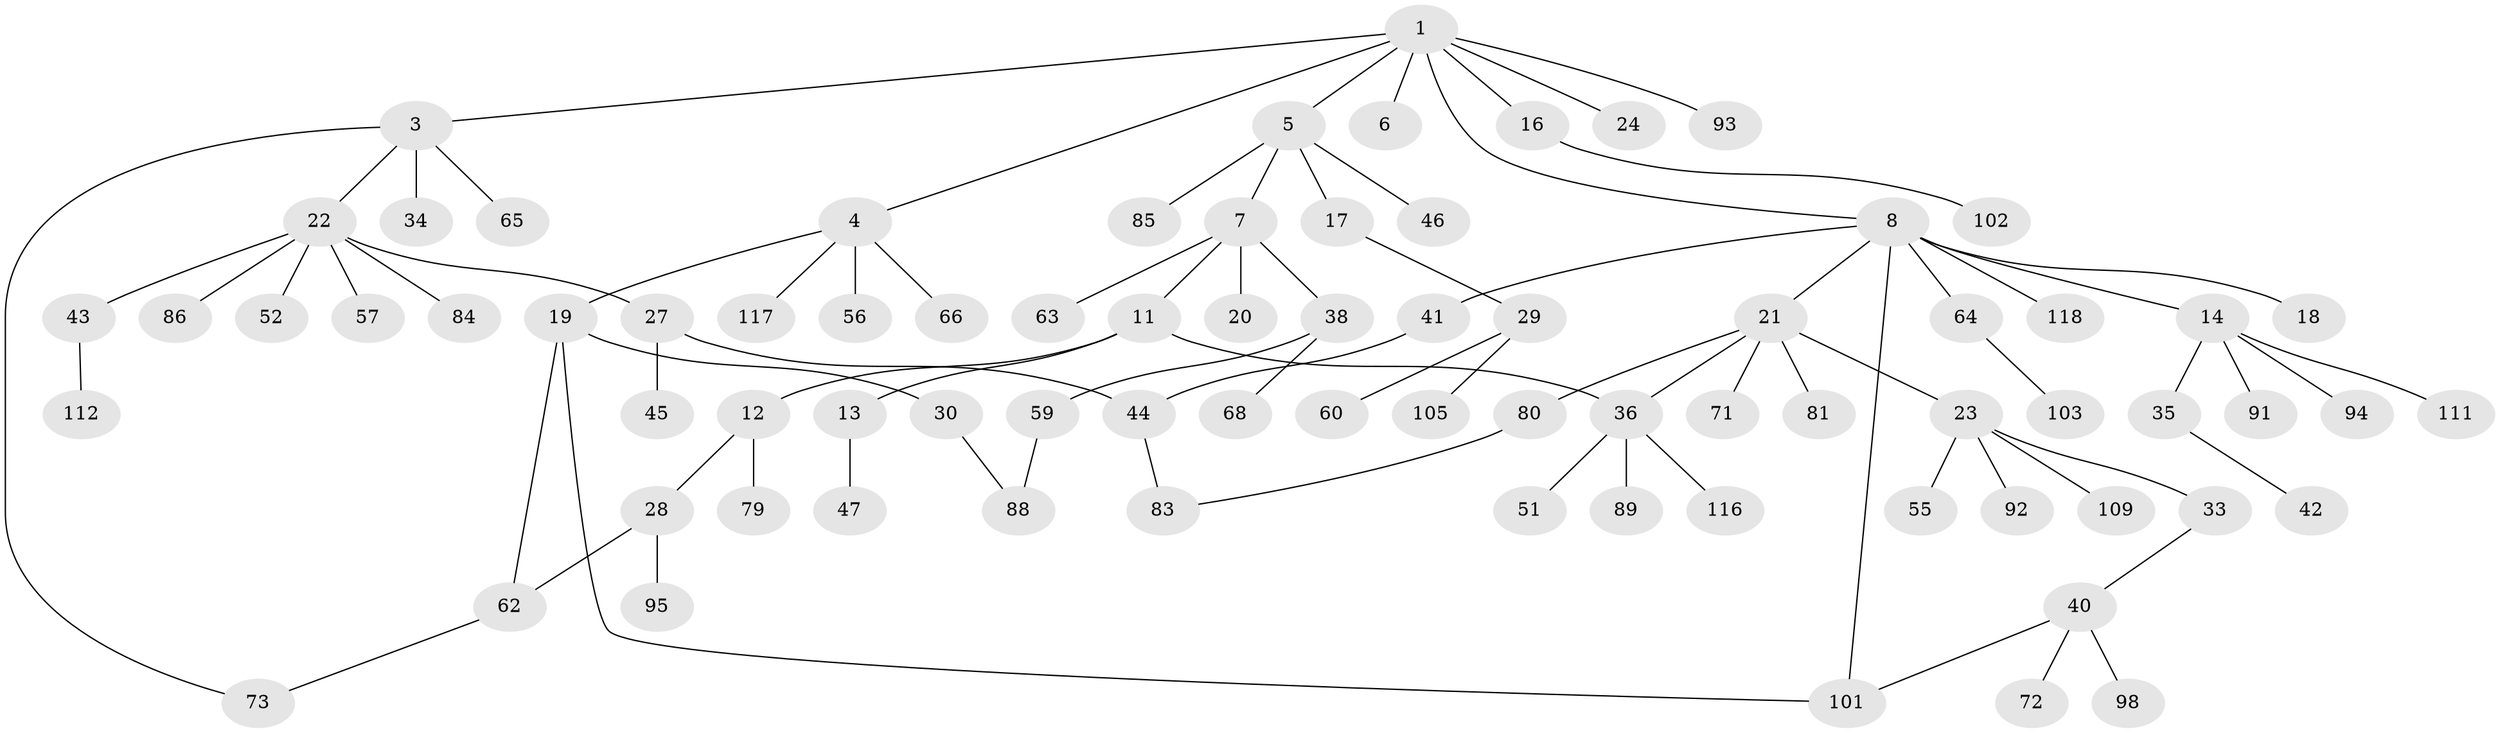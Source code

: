 // original degree distribution, {6: 0.025, 4: 0.08333333333333333, 5: 0.041666666666666664, 2: 0.275, 3: 0.125, 1: 0.44166666666666665, 7: 0.008333333333333333}
// Generated by graph-tools (version 1.1) at 2025/41/03/06/25 10:41:26]
// undirected, 78 vertices, 85 edges
graph export_dot {
graph [start="1"]
  node [color=gray90,style=filled];
  1 [super="+2"];
  3 [super="+106"];
  4 [super="+31"];
  5 [super="+10"];
  6 [super="+100"];
  7 [super="+25"];
  8 [super="+9"];
  11 [super="+120"];
  12 [super="+75"];
  13 [super="+69"];
  14 [super="+15"];
  16;
  17 [super="+74"];
  18;
  19 [super="+26"];
  20 [super="+70"];
  21 [super="+76"];
  22 [super="+32"];
  23 [super="+78"];
  24;
  27 [super="+39"];
  28 [super="+53"];
  29 [super="+54"];
  30 [super="+48"];
  33;
  34 [super="+97"];
  35 [super="+37"];
  36 [super="+49"];
  38 [super="+119"];
  40 [super="+96"];
  41 [super="+50"];
  42;
  43;
  44 [super="+87"];
  45 [super="+99"];
  46 [super="+58"];
  47 [super="+77"];
  51 [super="+61"];
  52;
  55;
  56;
  57;
  59 [super="+110"];
  60;
  62 [super="+67"];
  63 [super="+90"];
  64 [super="+82"];
  65;
  66;
  68;
  71;
  72 [super="+107"];
  73;
  79;
  80;
  81 [super="+114"];
  83 [super="+115"];
  84;
  85;
  86 [super="+104"];
  88;
  89;
  91;
  92 [super="+113"];
  93;
  94 [super="+108"];
  95;
  98;
  101;
  102;
  103;
  105;
  109;
  111;
  112;
  116;
  117;
  118;
  1 -- 3;
  1 -- 4;
  1 -- 8;
  1 -- 16;
  1 -- 24;
  1 -- 5;
  1 -- 93;
  1 -- 6;
  3 -- 22;
  3 -- 34;
  3 -- 65;
  3 -- 73;
  4 -- 19;
  4 -- 56;
  4 -- 66;
  4 -- 117;
  5 -- 7;
  5 -- 46;
  5 -- 17;
  5 -- 85;
  7 -- 11;
  7 -- 20;
  7 -- 63;
  7 -- 38;
  8 -- 21;
  8 -- 101;
  8 -- 64;
  8 -- 18;
  8 -- 118;
  8 -- 41;
  8 -- 14;
  11 -- 12;
  11 -- 13;
  11 -- 36;
  12 -- 28;
  12 -- 79;
  13 -- 47;
  14 -- 111;
  14 -- 35;
  14 -- 91;
  14 -- 94;
  16 -- 102;
  17 -- 29;
  19 -- 30;
  19 -- 101;
  19 -- 62;
  21 -- 23;
  21 -- 36;
  21 -- 71;
  21 -- 81;
  21 -- 80;
  22 -- 27;
  22 -- 43;
  22 -- 52;
  22 -- 57;
  22 -- 86;
  22 -- 84;
  23 -- 33;
  23 -- 55;
  23 -- 109;
  23 -- 92;
  27 -- 45;
  27 -- 44;
  28 -- 62;
  28 -- 95;
  29 -- 60;
  29 -- 105;
  30 -- 88;
  33 -- 40;
  35 -- 42;
  36 -- 51;
  36 -- 89;
  36 -- 116;
  38 -- 59;
  38 -- 68;
  40 -- 72;
  40 -- 98;
  40 -- 101;
  41 -- 44;
  43 -- 112;
  44 -- 83;
  59 -- 88;
  62 -- 73;
  64 -- 103;
  80 -- 83;
}
